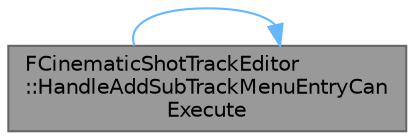 digraph "FCinematicShotTrackEditor::HandleAddSubTrackMenuEntryCanExecute"
{
 // INTERACTIVE_SVG=YES
 // LATEX_PDF_SIZE
  bgcolor="transparent";
  edge [fontname=Helvetica,fontsize=10,labelfontname=Helvetica,labelfontsize=10];
  node [fontname=Helvetica,fontsize=10,shape=box,height=0.2,width=0.4];
  rankdir="LR";
  Node1 [id="Node000001",label="FCinematicShotTrackEditor\l::HandleAddSubTrackMenuEntryCan\lExecute",height=0.2,width=0.4,color="gray40", fillcolor="grey60", style="filled", fontcolor="black",tooltip="Callback for determining whether the \"Add Subsequence\" menu entry can execute."];
  Node1 -> Node1 [id="edge1_Node000001_Node000001",color="steelblue1",style="solid",tooltip=" "];
}
